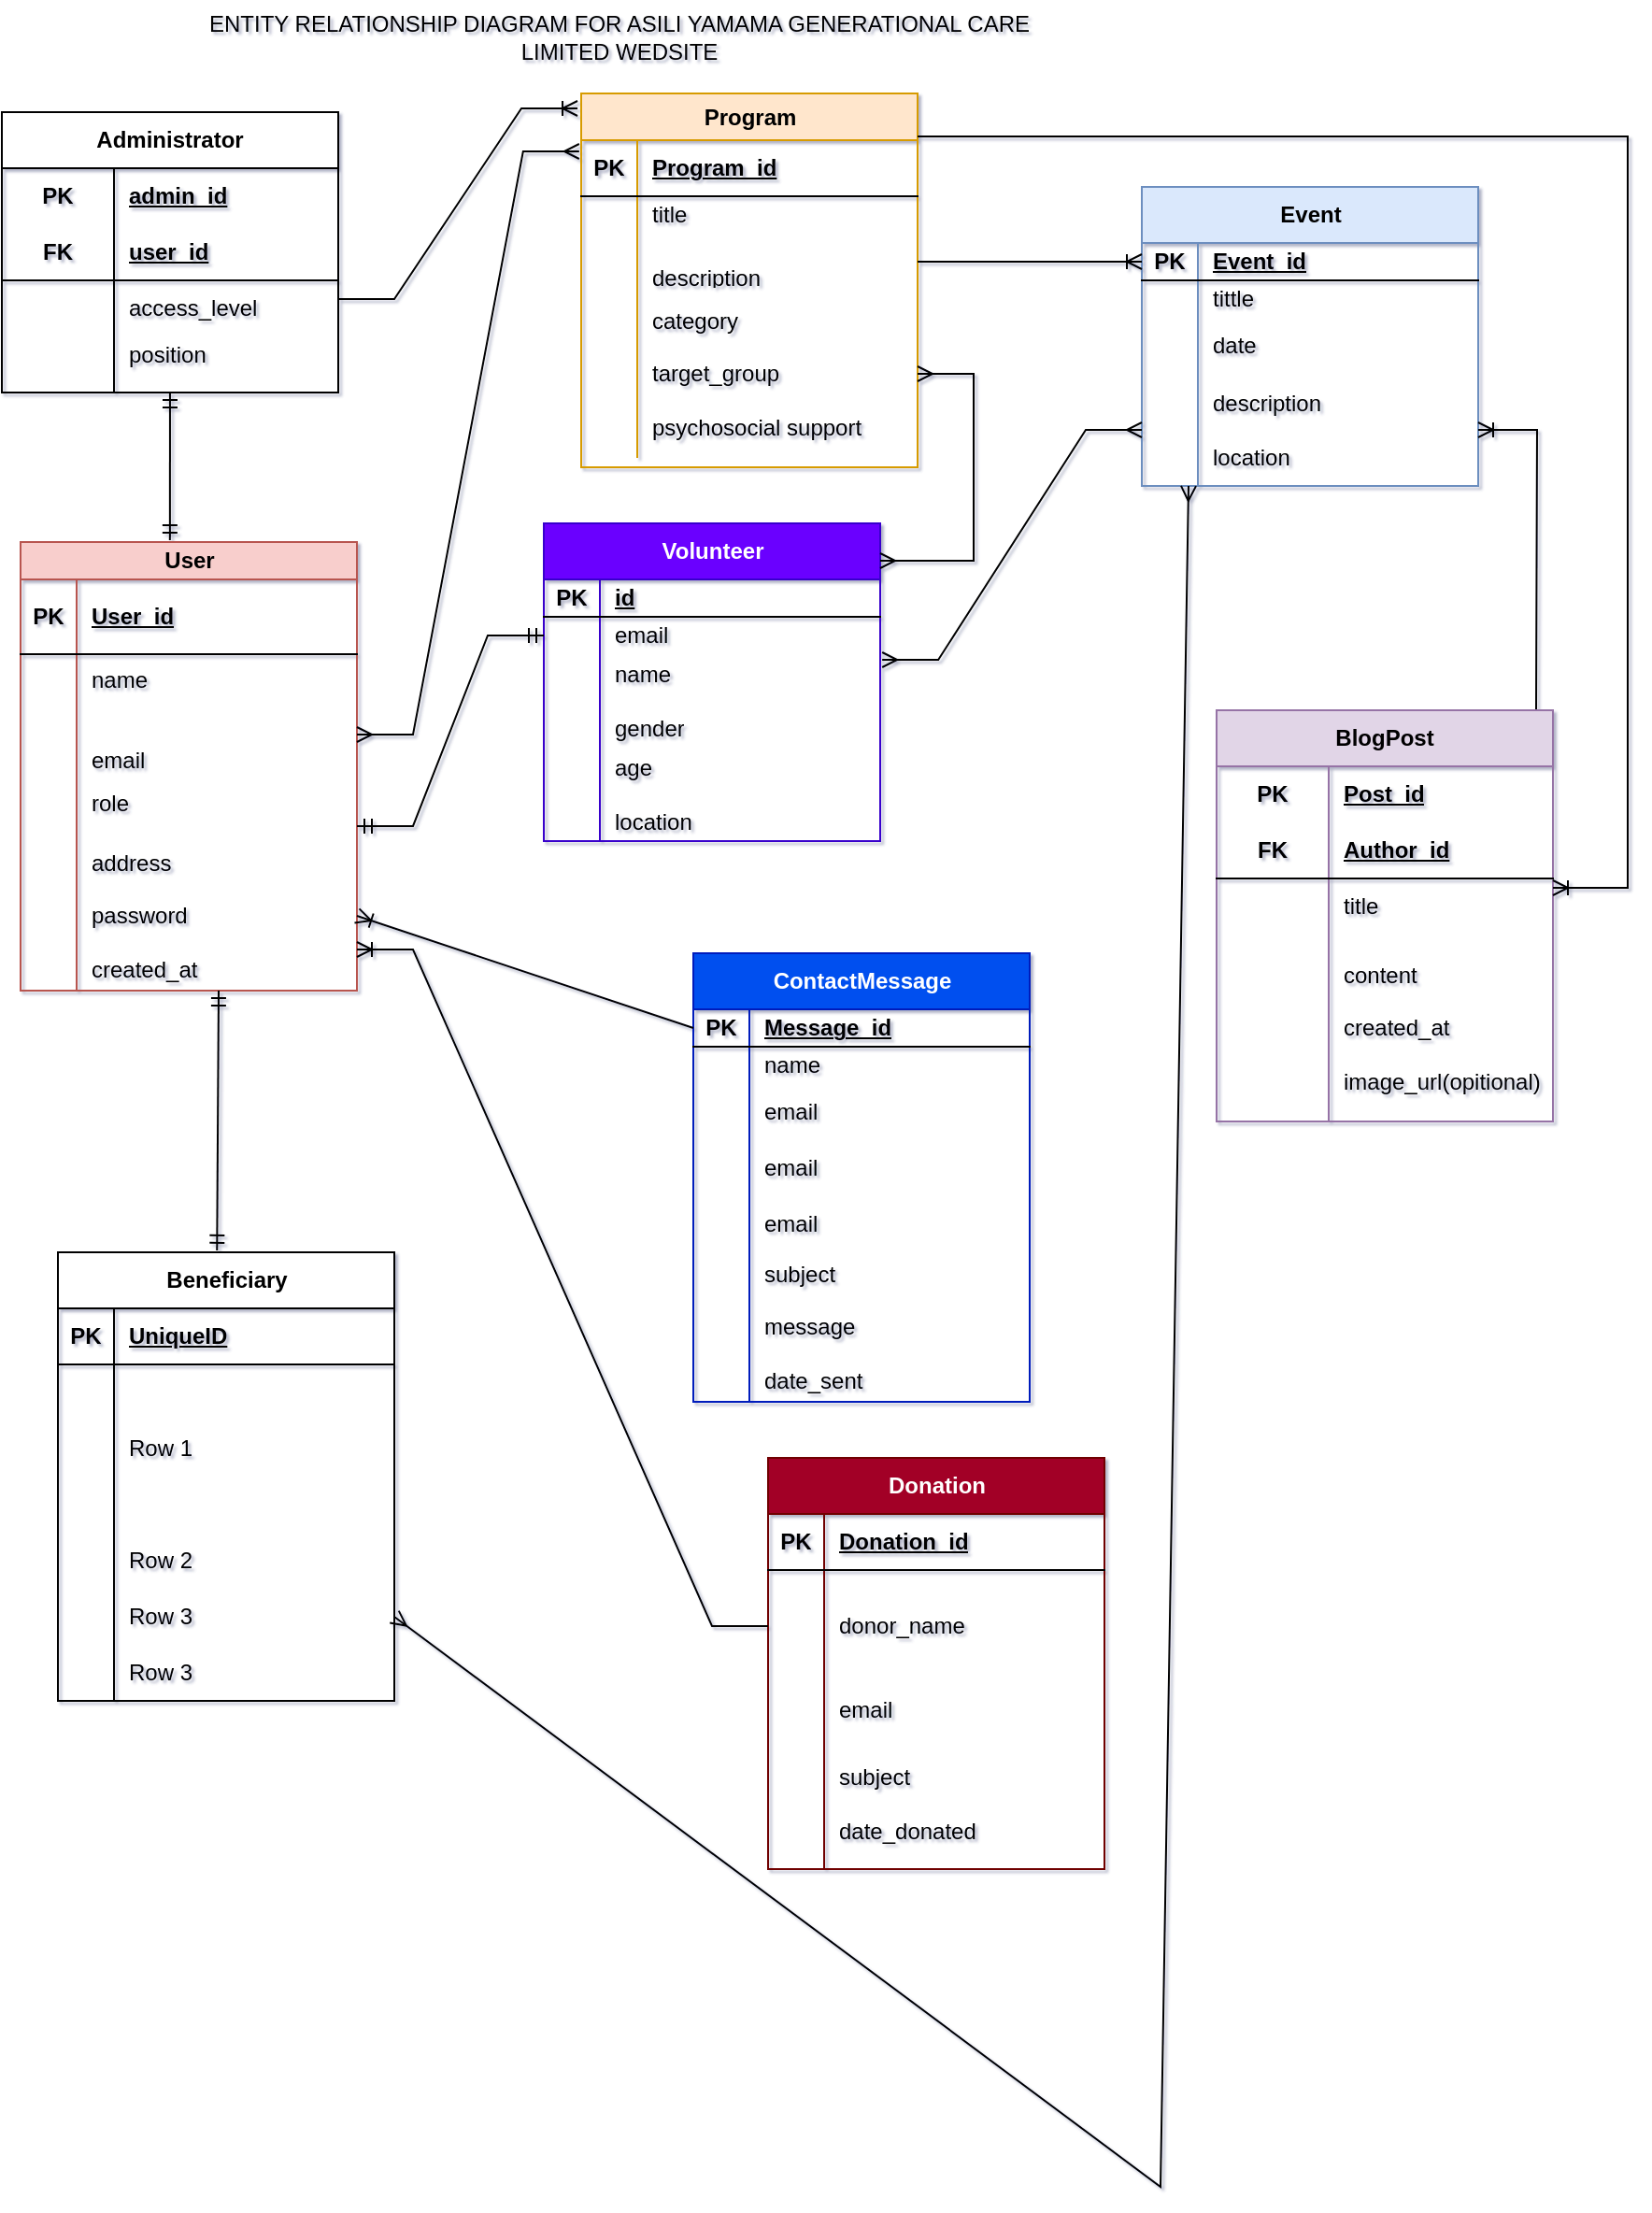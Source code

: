 <mxfile version="27.0.9">
  <diagram name="Page-1" id="tz2OJWSQnVg-hHMeX-ce">
    <mxGraphModel dx="866" dy="537" grid="1" gridSize="10" guides="1" tooltips="1" connect="1" arrows="1" fold="1" page="1" pageScale="1" pageWidth="850" pageHeight="1100" background="#ffffff" math="0" shadow="1">
      <root>
        <mxCell id="0" />
        <mxCell id="1" parent="0" />
        <mxCell id="T3VrgZJ1fD8GQyR-WF48-41" value="BlogPost" style="shape=table;startSize=30;container=1;collapsible=1;childLayout=tableLayout;fixedRows=1;rowLines=0;fontStyle=1;align=center;resizeLast=1;html=1;whiteSpace=wrap;fillColor=#e1d5e7;strokeColor=#9673a6;" parent="1" vertex="1">
          <mxGeometry x="660" y="390" width="180" height="220" as="geometry" />
        </mxCell>
        <mxCell id="T3VrgZJ1fD8GQyR-WF48-42" value="" style="shape=tableRow;horizontal=0;startSize=0;swimlaneHead=0;swimlaneBody=0;fillColor=none;collapsible=0;dropTarget=0;points=[[0,0.5],[1,0.5]];portConstraint=eastwest;top=0;left=0;right=0;bottom=0;html=1;" parent="T3VrgZJ1fD8GQyR-WF48-41" vertex="1">
          <mxGeometry y="30" width="180" height="30" as="geometry" />
        </mxCell>
        <mxCell id="T3VrgZJ1fD8GQyR-WF48-43" value="PK" style="shape=partialRectangle;connectable=0;fillColor=none;top=0;left=0;bottom=0;right=0;fontStyle=1;overflow=hidden;html=1;whiteSpace=wrap;" parent="T3VrgZJ1fD8GQyR-WF48-42" vertex="1">
          <mxGeometry width="60" height="30" as="geometry">
            <mxRectangle width="60" height="30" as="alternateBounds" />
          </mxGeometry>
        </mxCell>
        <mxCell id="T3VrgZJ1fD8GQyR-WF48-44" value="Post_id" style="shape=partialRectangle;connectable=0;fillColor=none;top=0;left=0;bottom=0;right=0;align=left;spacingLeft=6;fontStyle=5;overflow=hidden;html=1;whiteSpace=wrap;" parent="T3VrgZJ1fD8GQyR-WF48-42" vertex="1">
          <mxGeometry x="60" width="120" height="30" as="geometry">
            <mxRectangle width="120" height="30" as="alternateBounds" />
          </mxGeometry>
        </mxCell>
        <mxCell id="T3VrgZJ1fD8GQyR-WF48-45" value="" style="shape=tableRow;horizontal=0;startSize=0;swimlaneHead=0;swimlaneBody=0;fillColor=none;collapsible=0;dropTarget=0;points=[[0,0.5],[1,0.5]];portConstraint=eastwest;top=0;left=0;right=0;bottom=1;html=1;" parent="T3VrgZJ1fD8GQyR-WF48-41" vertex="1">
          <mxGeometry y="60" width="180" height="30" as="geometry" />
        </mxCell>
        <mxCell id="T3VrgZJ1fD8GQyR-WF48-46" value="FK" style="shape=partialRectangle;connectable=0;fillColor=none;top=0;left=0;bottom=0;right=0;fontStyle=1;overflow=hidden;html=1;whiteSpace=wrap;" parent="T3VrgZJ1fD8GQyR-WF48-45" vertex="1">
          <mxGeometry width="60" height="30" as="geometry">
            <mxRectangle width="60" height="30" as="alternateBounds" />
          </mxGeometry>
        </mxCell>
        <mxCell id="T3VrgZJ1fD8GQyR-WF48-47" value="Author_id" style="shape=partialRectangle;connectable=0;fillColor=none;top=0;left=0;bottom=0;right=0;align=left;spacingLeft=6;fontStyle=5;overflow=hidden;html=1;whiteSpace=wrap;" parent="T3VrgZJ1fD8GQyR-WF48-45" vertex="1">
          <mxGeometry x="60" width="120" height="30" as="geometry">
            <mxRectangle width="120" height="30" as="alternateBounds" />
          </mxGeometry>
        </mxCell>
        <mxCell id="T3VrgZJ1fD8GQyR-WF48-48" value="" style="shape=tableRow;horizontal=0;startSize=0;swimlaneHead=0;swimlaneBody=0;fillColor=none;collapsible=0;dropTarget=0;points=[[0,0.5],[1,0.5]];portConstraint=eastwest;top=0;left=0;right=0;bottom=0;html=1;" parent="T3VrgZJ1fD8GQyR-WF48-41" vertex="1">
          <mxGeometry y="90" width="180" height="30" as="geometry" />
        </mxCell>
        <mxCell id="T3VrgZJ1fD8GQyR-WF48-49" value="" style="shape=partialRectangle;connectable=0;fillColor=none;top=0;left=0;bottom=0;right=0;editable=1;overflow=hidden;html=1;whiteSpace=wrap;" parent="T3VrgZJ1fD8GQyR-WF48-48" vertex="1">
          <mxGeometry width="60" height="30" as="geometry">
            <mxRectangle width="60" height="30" as="alternateBounds" />
          </mxGeometry>
        </mxCell>
        <mxCell id="T3VrgZJ1fD8GQyR-WF48-50" value="title" style="shape=partialRectangle;connectable=0;fillColor=none;top=0;left=0;bottom=0;right=0;align=left;spacingLeft=6;overflow=hidden;html=1;whiteSpace=wrap;" parent="T3VrgZJ1fD8GQyR-WF48-48" vertex="1">
          <mxGeometry x="60" width="120" height="30" as="geometry">
            <mxRectangle width="120" height="30" as="alternateBounds" />
          </mxGeometry>
        </mxCell>
        <mxCell id="T3VrgZJ1fD8GQyR-WF48-51" value="" style="shape=tableRow;horizontal=0;startSize=0;swimlaneHead=0;swimlaneBody=0;fillColor=none;collapsible=0;dropTarget=0;points=[[0,0.5],[1,0.5]];portConstraint=eastwest;top=0;left=0;right=0;bottom=0;html=1;" parent="T3VrgZJ1fD8GQyR-WF48-41" vertex="1">
          <mxGeometry y="120" width="180" height="100" as="geometry" />
        </mxCell>
        <mxCell id="T3VrgZJ1fD8GQyR-WF48-52" value="" style="shape=partialRectangle;connectable=0;fillColor=none;top=0;left=0;bottom=0;right=0;editable=1;overflow=hidden;html=1;whiteSpace=wrap;" parent="T3VrgZJ1fD8GQyR-WF48-51" vertex="1">
          <mxGeometry width="60" height="100" as="geometry">
            <mxRectangle width="60" height="100" as="alternateBounds" />
          </mxGeometry>
        </mxCell>
        <mxCell id="T3VrgZJ1fD8GQyR-WF48-53" value="content&lt;div&gt;&lt;br&gt;&lt;/div&gt;&lt;div&gt;created_at&lt;/div&gt;&lt;div&gt;&lt;br&gt;&lt;/div&gt;&lt;div&gt;image_url(opitional)&lt;/div&gt;" style="shape=partialRectangle;connectable=0;fillColor=none;top=0;left=0;bottom=0;right=0;align=left;spacingLeft=6;overflow=hidden;html=1;whiteSpace=wrap;" parent="T3VrgZJ1fD8GQyR-WF48-51" vertex="1">
          <mxGeometry x="60" width="120" height="100" as="geometry">
            <mxRectangle width="120" height="100" as="alternateBounds" />
          </mxGeometry>
        </mxCell>
        <mxCell id="nvHj04gNQKpJM63hZCqe-8" style="edgeStyle=orthogonalEdgeStyle;rounded=0;orthogonalLoop=1;jettySize=auto;html=1;exitX=1;exitY=0.5;exitDx=0;exitDy=0;" parent="T3VrgZJ1fD8GQyR-WF48-41" source="T3VrgZJ1fD8GQyR-WF48-42" target="T3VrgZJ1fD8GQyR-WF48-42" edge="1">
          <mxGeometry relative="1" as="geometry" />
        </mxCell>
        <mxCell id="T3VrgZJ1fD8GQyR-WF48-80" value="Volunteer" style="shape=table;startSize=30;container=1;collapsible=1;childLayout=tableLayout;fixedRows=1;rowLines=0;fontStyle=1;align=center;resizeLast=1;html=1;fillColor=#6a00ff;fontColor=#ffffff;strokeColor=#3700CC;" parent="1" vertex="1">
          <mxGeometry x="300" y="290" width="180" height="170" as="geometry" />
        </mxCell>
        <mxCell id="T3VrgZJ1fD8GQyR-WF48-81" value="" style="shape=tableRow;horizontal=0;startSize=0;swimlaneHead=0;swimlaneBody=0;fillColor=none;collapsible=0;dropTarget=0;points=[[0,0.5],[1,0.5]];portConstraint=eastwest;top=0;left=0;right=0;bottom=1;" parent="T3VrgZJ1fD8GQyR-WF48-80" vertex="1">
          <mxGeometry y="30" width="180" height="20" as="geometry" />
        </mxCell>
        <mxCell id="T3VrgZJ1fD8GQyR-WF48-82" value="PK" style="shape=partialRectangle;connectable=0;fillColor=none;top=0;left=0;bottom=0;right=0;fontStyle=1;overflow=hidden;whiteSpace=wrap;html=1;" parent="T3VrgZJ1fD8GQyR-WF48-81" vertex="1">
          <mxGeometry width="30" height="20" as="geometry">
            <mxRectangle width="30" height="20" as="alternateBounds" />
          </mxGeometry>
        </mxCell>
        <mxCell id="T3VrgZJ1fD8GQyR-WF48-83" value="id" style="shape=partialRectangle;connectable=0;fillColor=none;top=0;left=0;bottom=0;right=0;align=left;spacingLeft=6;fontStyle=5;overflow=hidden;whiteSpace=wrap;html=1;" parent="T3VrgZJ1fD8GQyR-WF48-81" vertex="1">
          <mxGeometry x="30" width="150" height="20" as="geometry">
            <mxRectangle width="150" height="20" as="alternateBounds" />
          </mxGeometry>
        </mxCell>
        <mxCell id="T3VrgZJ1fD8GQyR-WF48-84" value="" style="shape=tableRow;horizontal=0;startSize=0;swimlaneHead=0;swimlaneBody=0;fillColor=none;collapsible=0;dropTarget=0;points=[[0,0.5],[1,0.5]];portConstraint=eastwest;top=0;left=0;right=0;bottom=0;" parent="T3VrgZJ1fD8GQyR-WF48-80" vertex="1">
          <mxGeometry y="50" width="180" height="20" as="geometry" />
        </mxCell>
        <mxCell id="T3VrgZJ1fD8GQyR-WF48-85" value="" style="shape=partialRectangle;connectable=0;fillColor=none;top=0;left=0;bottom=0;right=0;editable=1;overflow=hidden;whiteSpace=wrap;html=1;" parent="T3VrgZJ1fD8GQyR-WF48-84" vertex="1">
          <mxGeometry width="30" height="20" as="geometry">
            <mxRectangle width="30" height="20" as="alternateBounds" />
          </mxGeometry>
        </mxCell>
        <mxCell id="T3VrgZJ1fD8GQyR-WF48-86" value="email" style="shape=partialRectangle;connectable=0;fillColor=none;top=0;left=0;bottom=0;right=0;align=left;spacingLeft=6;overflow=hidden;whiteSpace=wrap;html=1;" parent="T3VrgZJ1fD8GQyR-WF48-84" vertex="1">
          <mxGeometry x="30" width="150" height="20" as="geometry">
            <mxRectangle width="150" height="20" as="alternateBounds" />
          </mxGeometry>
        </mxCell>
        <mxCell id="T3VrgZJ1fD8GQyR-WF48-87" value="" style="shape=tableRow;horizontal=0;startSize=0;swimlaneHead=0;swimlaneBody=0;fillColor=none;collapsible=0;dropTarget=0;points=[[0,0.5],[1,0.5]];portConstraint=eastwest;top=0;left=0;right=0;bottom=0;" parent="T3VrgZJ1fD8GQyR-WF48-80" vertex="1">
          <mxGeometry y="70" width="180" height="50" as="geometry" />
        </mxCell>
        <mxCell id="T3VrgZJ1fD8GQyR-WF48-88" value="" style="shape=partialRectangle;connectable=0;fillColor=none;top=0;left=0;bottom=0;right=0;editable=1;overflow=hidden;whiteSpace=wrap;html=1;" parent="T3VrgZJ1fD8GQyR-WF48-87" vertex="1">
          <mxGeometry width="30" height="50" as="geometry">
            <mxRectangle width="30" height="50" as="alternateBounds" />
          </mxGeometry>
        </mxCell>
        <mxCell id="T3VrgZJ1fD8GQyR-WF48-89" value="name&lt;div&gt;&lt;br&gt;&lt;/div&gt;&lt;div&gt;gender&lt;/div&gt;" style="shape=partialRectangle;connectable=0;fillColor=none;top=0;left=0;bottom=0;right=0;align=left;spacingLeft=6;overflow=hidden;whiteSpace=wrap;html=1;" parent="T3VrgZJ1fD8GQyR-WF48-87" vertex="1">
          <mxGeometry x="30" width="150" height="50" as="geometry">
            <mxRectangle width="150" height="50" as="alternateBounds" />
          </mxGeometry>
        </mxCell>
        <mxCell id="T3VrgZJ1fD8GQyR-WF48-90" value="" style="shape=tableRow;horizontal=0;startSize=0;swimlaneHead=0;swimlaneBody=0;fillColor=none;collapsible=0;dropTarget=0;points=[[0,0.5],[1,0.5]];portConstraint=eastwest;top=0;left=0;right=0;bottom=0;" parent="T3VrgZJ1fD8GQyR-WF48-80" vertex="1">
          <mxGeometry y="120" width="180" height="50" as="geometry" />
        </mxCell>
        <mxCell id="T3VrgZJ1fD8GQyR-WF48-91" value="" style="shape=partialRectangle;connectable=0;fillColor=none;top=0;left=0;bottom=0;right=0;editable=1;overflow=hidden;whiteSpace=wrap;html=1;" parent="T3VrgZJ1fD8GQyR-WF48-90" vertex="1">
          <mxGeometry width="30" height="50" as="geometry">
            <mxRectangle width="30" height="50" as="alternateBounds" />
          </mxGeometry>
        </mxCell>
        <mxCell id="T3VrgZJ1fD8GQyR-WF48-92" value="age&lt;div&gt;&lt;br&gt;&lt;/div&gt;&lt;div&gt;location&lt;/div&gt;" style="shape=partialRectangle;connectable=0;fillColor=none;top=0;left=0;bottom=0;right=0;align=left;spacingLeft=6;overflow=hidden;whiteSpace=wrap;html=1;" parent="T3VrgZJ1fD8GQyR-WF48-90" vertex="1">
          <mxGeometry x="30" width="150" height="50" as="geometry">
            <mxRectangle width="150" height="50" as="alternateBounds" />
          </mxGeometry>
        </mxCell>
        <mxCell id="T3VrgZJ1fD8GQyR-WF48-93" value="Event" style="shape=table;startSize=30;container=1;collapsible=1;childLayout=tableLayout;fixedRows=1;rowLines=0;fontStyle=1;align=center;resizeLast=1;html=1;fillColor=#dae8fc;strokeColor=#6c8ebf;" parent="1" vertex="1">
          <mxGeometry x="620" y="110" width="180" height="160" as="geometry" />
        </mxCell>
        <mxCell id="T3VrgZJ1fD8GQyR-WF48-94" value="" style="shape=tableRow;horizontal=0;startSize=0;swimlaneHead=0;swimlaneBody=0;fillColor=none;collapsible=0;dropTarget=0;points=[[0,0.5],[1,0.5]];portConstraint=eastwest;top=0;left=0;right=0;bottom=1;" parent="T3VrgZJ1fD8GQyR-WF48-93" vertex="1">
          <mxGeometry y="30" width="180" height="20" as="geometry" />
        </mxCell>
        <mxCell id="T3VrgZJ1fD8GQyR-WF48-95" value="PK" style="shape=partialRectangle;connectable=0;fillColor=none;top=0;left=0;bottom=0;right=0;fontStyle=1;overflow=hidden;whiteSpace=wrap;html=1;" parent="T3VrgZJ1fD8GQyR-WF48-94" vertex="1">
          <mxGeometry width="30" height="20" as="geometry">
            <mxRectangle width="30" height="20" as="alternateBounds" />
          </mxGeometry>
        </mxCell>
        <mxCell id="T3VrgZJ1fD8GQyR-WF48-96" value="Event_id" style="shape=partialRectangle;connectable=0;fillColor=none;top=0;left=0;bottom=0;right=0;align=left;spacingLeft=6;fontStyle=5;overflow=hidden;whiteSpace=wrap;html=1;" parent="T3VrgZJ1fD8GQyR-WF48-94" vertex="1">
          <mxGeometry x="30" width="150" height="20" as="geometry">
            <mxRectangle width="150" height="20" as="alternateBounds" />
          </mxGeometry>
        </mxCell>
        <mxCell id="T3VrgZJ1fD8GQyR-WF48-97" value="" style="shape=tableRow;horizontal=0;startSize=0;swimlaneHead=0;swimlaneBody=0;fillColor=none;collapsible=0;dropTarget=0;points=[[0,0.5],[1,0.5]];portConstraint=eastwest;top=0;left=0;right=0;bottom=0;" parent="T3VrgZJ1fD8GQyR-WF48-93" vertex="1">
          <mxGeometry y="50" width="180" height="20" as="geometry" />
        </mxCell>
        <mxCell id="T3VrgZJ1fD8GQyR-WF48-98" value="" style="shape=partialRectangle;connectable=0;fillColor=none;top=0;left=0;bottom=0;right=0;editable=1;overflow=hidden;whiteSpace=wrap;html=1;" parent="T3VrgZJ1fD8GQyR-WF48-97" vertex="1">
          <mxGeometry width="30" height="20" as="geometry">
            <mxRectangle width="30" height="20" as="alternateBounds" />
          </mxGeometry>
        </mxCell>
        <mxCell id="T3VrgZJ1fD8GQyR-WF48-99" value="tittle" style="shape=partialRectangle;connectable=0;fillColor=none;top=0;left=0;bottom=0;right=0;align=left;spacingLeft=6;overflow=hidden;whiteSpace=wrap;html=1;" parent="T3VrgZJ1fD8GQyR-WF48-97" vertex="1">
          <mxGeometry x="30" width="150" height="20" as="geometry">
            <mxRectangle width="150" height="20" as="alternateBounds" />
          </mxGeometry>
        </mxCell>
        <mxCell id="T3VrgZJ1fD8GQyR-WF48-100" value="" style="shape=tableRow;horizontal=0;startSize=0;swimlaneHead=0;swimlaneBody=0;fillColor=none;collapsible=0;dropTarget=0;points=[[0,0.5],[1,0.5]];portConstraint=eastwest;top=0;left=0;right=0;bottom=0;" parent="T3VrgZJ1fD8GQyR-WF48-93" vertex="1">
          <mxGeometry y="70" width="180" height="30" as="geometry" />
        </mxCell>
        <mxCell id="T3VrgZJ1fD8GQyR-WF48-101" value="" style="shape=partialRectangle;connectable=0;fillColor=none;top=0;left=0;bottom=0;right=0;editable=1;overflow=hidden;whiteSpace=wrap;html=1;" parent="T3VrgZJ1fD8GQyR-WF48-100" vertex="1">
          <mxGeometry width="30" height="30" as="geometry">
            <mxRectangle width="30" height="30" as="alternateBounds" />
          </mxGeometry>
        </mxCell>
        <mxCell id="T3VrgZJ1fD8GQyR-WF48-102" value="date" style="shape=partialRectangle;connectable=0;fillColor=none;top=0;left=0;bottom=0;right=0;align=left;spacingLeft=6;overflow=hidden;whiteSpace=wrap;html=1;" parent="T3VrgZJ1fD8GQyR-WF48-100" vertex="1">
          <mxGeometry x="30" width="150" height="30" as="geometry">
            <mxRectangle width="150" height="30" as="alternateBounds" />
          </mxGeometry>
        </mxCell>
        <mxCell id="T3VrgZJ1fD8GQyR-WF48-103" value="" style="shape=tableRow;horizontal=0;startSize=0;swimlaneHead=0;swimlaneBody=0;fillColor=none;collapsible=0;dropTarget=0;points=[[0,0.5],[1,0.5]];portConstraint=eastwest;top=0;left=0;right=0;bottom=0;" parent="T3VrgZJ1fD8GQyR-WF48-93" vertex="1">
          <mxGeometry y="100" width="180" height="60" as="geometry" />
        </mxCell>
        <mxCell id="T3VrgZJ1fD8GQyR-WF48-104" value="" style="shape=partialRectangle;connectable=0;fillColor=none;top=0;left=0;bottom=0;right=0;editable=1;overflow=hidden;whiteSpace=wrap;html=1;" parent="T3VrgZJ1fD8GQyR-WF48-103" vertex="1">
          <mxGeometry width="30" height="60" as="geometry">
            <mxRectangle width="30" height="60" as="alternateBounds" />
          </mxGeometry>
        </mxCell>
        <mxCell id="T3VrgZJ1fD8GQyR-WF48-105" value="description&lt;div&gt;&lt;br&gt;&lt;/div&gt;&lt;div&gt;location&lt;/div&gt;" style="shape=partialRectangle;connectable=0;fillColor=none;top=0;left=0;bottom=0;right=0;align=left;spacingLeft=6;overflow=hidden;whiteSpace=wrap;html=1;" parent="T3VrgZJ1fD8GQyR-WF48-103" vertex="1">
          <mxGeometry x="30" width="150" height="60" as="geometry">
            <mxRectangle width="150" height="60" as="alternateBounds" />
          </mxGeometry>
        </mxCell>
        <mxCell id="T3VrgZJ1fD8GQyR-WF48-106" value="ContactMessage" style="shape=table;startSize=30;container=1;collapsible=1;childLayout=tableLayout;fixedRows=1;rowLines=0;fontStyle=1;align=center;resizeLast=1;html=1;fillColor=#0050ef;fontColor=#ffffff;strokeColor=#001DBC;" parent="1" vertex="1">
          <mxGeometry x="380" y="520" width="180" height="240" as="geometry" />
        </mxCell>
        <mxCell id="T3VrgZJ1fD8GQyR-WF48-107" value="" style="shape=tableRow;horizontal=0;startSize=0;swimlaneHead=0;swimlaneBody=0;fillColor=none;collapsible=0;dropTarget=0;points=[[0,0.5],[1,0.5]];portConstraint=eastwest;top=0;left=0;right=0;bottom=1;" parent="T3VrgZJ1fD8GQyR-WF48-106" vertex="1">
          <mxGeometry y="30" width="180" height="20" as="geometry" />
        </mxCell>
        <mxCell id="T3VrgZJ1fD8GQyR-WF48-108" value="PK" style="shape=partialRectangle;connectable=0;fillColor=none;top=0;left=0;bottom=0;right=0;fontStyle=1;overflow=hidden;whiteSpace=wrap;html=1;" parent="T3VrgZJ1fD8GQyR-WF48-107" vertex="1">
          <mxGeometry width="30" height="20" as="geometry">
            <mxRectangle width="30" height="20" as="alternateBounds" />
          </mxGeometry>
        </mxCell>
        <mxCell id="T3VrgZJ1fD8GQyR-WF48-109" value="Message_id" style="shape=partialRectangle;connectable=0;fillColor=none;top=0;left=0;bottom=0;right=0;align=left;spacingLeft=6;fontStyle=5;overflow=hidden;whiteSpace=wrap;html=1;" parent="T3VrgZJ1fD8GQyR-WF48-107" vertex="1">
          <mxGeometry x="30" width="150" height="20" as="geometry">
            <mxRectangle width="150" height="20" as="alternateBounds" />
          </mxGeometry>
        </mxCell>
        <mxCell id="T3VrgZJ1fD8GQyR-WF48-110" value="" style="shape=tableRow;horizontal=0;startSize=0;swimlaneHead=0;swimlaneBody=0;fillColor=none;collapsible=0;dropTarget=0;points=[[0,0.5],[1,0.5]];portConstraint=eastwest;top=0;left=0;right=0;bottom=0;" parent="T3VrgZJ1fD8GQyR-WF48-106" vertex="1">
          <mxGeometry y="50" width="180" height="20" as="geometry" />
        </mxCell>
        <mxCell id="T3VrgZJ1fD8GQyR-WF48-111" value="" style="shape=partialRectangle;connectable=0;fillColor=none;top=0;left=0;bottom=0;right=0;editable=1;overflow=hidden;whiteSpace=wrap;html=1;" parent="T3VrgZJ1fD8GQyR-WF48-110" vertex="1">
          <mxGeometry width="30" height="20" as="geometry">
            <mxRectangle width="30" height="20" as="alternateBounds" />
          </mxGeometry>
        </mxCell>
        <mxCell id="T3VrgZJ1fD8GQyR-WF48-112" value="name" style="shape=partialRectangle;connectable=0;fillColor=none;top=0;left=0;bottom=0;right=0;align=left;spacingLeft=6;overflow=hidden;whiteSpace=wrap;html=1;" parent="T3VrgZJ1fD8GQyR-WF48-110" vertex="1">
          <mxGeometry x="30" width="150" height="20" as="geometry">
            <mxRectangle width="150" height="20" as="alternateBounds" />
          </mxGeometry>
        </mxCell>
        <mxCell id="cR_ygQa_doz5Fo4pVPa1-16" value="" style="shape=tableRow;horizontal=0;startSize=0;swimlaneHead=0;swimlaneBody=0;fillColor=none;collapsible=0;dropTarget=0;points=[[0,0.5],[1,0.5]];portConstraint=eastwest;top=0;left=0;right=0;bottom=0;" vertex="1" parent="T3VrgZJ1fD8GQyR-WF48-106">
          <mxGeometry y="70" width="180" height="30" as="geometry" />
        </mxCell>
        <mxCell id="cR_ygQa_doz5Fo4pVPa1-17" value="" style="shape=partialRectangle;connectable=0;fillColor=none;top=0;left=0;bottom=0;right=0;editable=1;overflow=hidden;whiteSpace=wrap;html=1;" vertex="1" parent="cR_ygQa_doz5Fo4pVPa1-16">
          <mxGeometry width="30" height="30" as="geometry">
            <mxRectangle width="30" height="30" as="alternateBounds" />
          </mxGeometry>
        </mxCell>
        <mxCell id="cR_ygQa_doz5Fo4pVPa1-18" value="email" style="shape=partialRectangle;connectable=0;fillColor=none;top=0;left=0;bottom=0;right=0;align=left;spacingLeft=6;overflow=hidden;whiteSpace=wrap;html=1;" vertex="1" parent="cR_ygQa_doz5Fo4pVPa1-16">
          <mxGeometry x="30" width="150" height="30" as="geometry">
            <mxRectangle width="150" height="30" as="alternateBounds" />
          </mxGeometry>
        </mxCell>
        <mxCell id="cR_ygQa_doz5Fo4pVPa1-2" value="" style="shape=tableRow;horizontal=0;startSize=0;swimlaneHead=0;swimlaneBody=0;fillColor=none;collapsible=0;dropTarget=0;points=[[0,0.5],[1,0.5]];portConstraint=eastwest;top=0;left=0;right=0;bottom=0;" vertex="1" parent="T3VrgZJ1fD8GQyR-WF48-106">
          <mxGeometry y="100" width="180" height="30" as="geometry" />
        </mxCell>
        <mxCell id="cR_ygQa_doz5Fo4pVPa1-3" value="" style="shape=partialRectangle;connectable=0;fillColor=none;top=0;left=0;bottom=0;right=0;editable=1;overflow=hidden;whiteSpace=wrap;html=1;" vertex="1" parent="cR_ygQa_doz5Fo4pVPa1-2">
          <mxGeometry width="30" height="30" as="geometry">
            <mxRectangle width="30" height="30" as="alternateBounds" />
          </mxGeometry>
        </mxCell>
        <mxCell id="cR_ygQa_doz5Fo4pVPa1-4" value="email" style="shape=partialRectangle;connectable=0;fillColor=none;top=0;left=0;bottom=0;right=0;align=left;spacingLeft=6;overflow=hidden;whiteSpace=wrap;html=1;" vertex="1" parent="cR_ygQa_doz5Fo4pVPa1-2">
          <mxGeometry x="30" width="150" height="30" as="geometry">
            <mxRectangle width="150" height="30" as="alternateBounds" />
          </mxGeometry>
        </mxCell>
        <mxCell id="T3VrgZJ1fD8GQyR-WF48-113" value="" style="shape=tableRow;horizontal=0;startSize=0;swimlaneHead=0;swimlaneBody=0;fillColor=none;collapsible=0;dropTarget=0;points=[[0,0.5],[1,0.5]];portConstraint=eastwest;top=0;left=0;right=0;bottom=0;" parent="T3VrgZJ1fD8GQyR-WF48-106" vertex="1">
          <mxGeometry y="130" width="180" height="30" as="geometry" />
        </mxCell>
        <mxCell id="T3VrgZJ1fD8GQyR-WF48-114" value="" style="shape=partialRectangle;connectable=0;fillColor=none;top=0;left=0;bottom=0;right=0;editable=1;overflow=hidden;whiteSpace=wrap;html=1;" parent="T3VrgZJ1fD8GQyR-WF48-113" vertex="1">
          <mxGeometry width="30" height="30" as="geometry">
            <mxRectangle width="30" height="30" as="alternateBounds" />
          </mxGeometry>
        </mxCell>
        <mxCell id="T3VrgZJ1fD8GQyR-WF48-115" value="email" style="shape=partialRectangle;connectable=0;fillColor=none;top=0;left=0;bottom=0;right=0;align=left;spacingLeft=6;overflow=hidden;whiteSpace=wrap;html=1;" parent="T3VrgZJ1fD8GQyR-WF48-113" vertex="1">
          <mxGeometry x="30" width="150" height="30" as="geometry">
            <mxRectangle width="150" height="30" as="alternateBounds" />
          </mxGeometry>
        </mxCell>
        <mxCell id="T3VrgZJ1fD8GQyR-WF48-116" value="" style="shape=tableRow;horizontal=0;startSize=0;swimlaneHead=0;swimlaneBody=0;fillColor=none;collapsible=0;dropTarget=0;points=[[0,0.5],[1,0.5]];portConstraint=eastwest;top=0;left=0;right=0;bottom=0;" parent="T3VrgZJ1fD8GQyR-WF48-106" vertex="1">
          <mxGeometry y="160" width="180" height="80" as="geometry" />
        </mxCell>
        <mxCell id="T3VrgZJ1fD8GQyR-WF48-117" value="" style="shape=partialRectangle;connectable=0;fillColor=none;top=0;left=0;bottom=0;right=0;editable=1;overflow=hidden;whiteSpace=wrap;html=1;" parent="T3VrgZJ1fD8GQyR-WF48-116" vertex="1">
          <mxGeometry width="30" height="80" as="geometry">
            <mxRectangle width="30" height="80" as="alternateBounds" />
          </mxGeometry>
        </mxCell>
        <mxCell id="T3VrgZJ1fD8GQyR-WF48-118" value="&lt;div&gt;subject&lt;/div&gt;&lt;div&gt;&lt;br&gt;&lt;/div&gt;&lt;div&gt;message&lt;/div&gt;&lt;div&gt;&lt;br&gt;&lt;/div&gt;&lt;div&gt;date_sent&lt;/div&gt;" style="shape=partialRectangle;connectable=0;fillColor=none;top=0;left=0;bottom=0;right=0;align=left;spacingLeft=6;overflow=hidden;whiteSpace=wrap;html=1;" parent="T3VrgZJ1fD8GQyR-WF48-116" vertex="1">
          <mxGeometry x="30" width="150" height="80" as="geometry">
            <mxRectangle width="150" height="80" as="alternateBounds" />
          </mxGeometry>
        </mxCell>
        <mxCell id="T3VrgZJ1fD8GQyR-WF48-54" value="Donation" style="shape=table;startSize=30;container=1;collapsible=1;childLayout=tableLayout;fixedRows=1;rowLines=0;fontStyle=1;align=center;resizeLast=1;html=1;fillColor=#a20025;fontColor=#ffffff;strokeColor=#6F0000;" parent="1" vertex="1">
          <mxGeometry x="420" y="790" width="180" height="220" as="geometry" />
        </mxCell>
        <mxCell id="T3VrgZJ1fD8GQyR-WF48-55" value="" style="shape=tableRow;horizontal=0;startSize=0;swimlaneHead=0;swimlaneBody=0;fillColor=none;collapsible=0;dropTarget=0;points=[[0,0.5],[1,0.5]];portConstraint=eastwest;top=0;left=0;right=0;bottom=1;" parent="T3VrgZJ1fD8GQyR-WF48-54" vertex="1">
          <mxGeometry y="30" width="180" height="30" as="geometry" />
        </mxCell>
        <mxCell id="T3VrgZJ1fD8GQyR-WF48-56" value="PK" style="shape=partialRectangle;connectable=0;fillColor=none;top=0;left=0;bottom=0;right=0;fontStyle=1;overflow=hidden;whiteSpace=wrap;html=1;" parent="T3VrgZJ1fD8GQyR-WF48-55" vertex="1">
          <mxGeometry width="30" height="30" as="geometry">
            <mxRectangle width="30" height="30" as="alternateBounds" />
          </mxGeometry>
        </mxCell>
        <mxCell id="T3VrgZJ1fD8GQyR-WF48-57" value="Donation_id" style="shape=partialRectangle;connectable=0;fillColor=none;top=0;left=0;bottom=0;right=0;align=left;spacingLeft=6;fontStyle=5;overflow=hidden;whiteSpace=wrap;html=1;" parent="T3VrgZJ1fD8GQyR-WF48-55" vertex="1">
          <mxGeometry x="30" width="150" height="30" as="geometry">
            <mxRectangle width="150" height="30" as="alternateBounds" />
          </mxGeometry>
        </mxCell>
        <mxCell id="T3VrgZJ1fD8GQyR-WF48-58" value="" style="shape=tableRow;horizontal=0;startSize=0;swimlaneHead=0;swimlaneBody=0;fillColor=none;collapsible=0;dropTarget=0;points=[[0,0.5],[1,0.5]];portConstraint=eastwest;top=0;left=0;right=0;bottom=0;" parent="T3VrgZJ1fD8GQyR-WF48-54" vertex="1">
          <mxGeometry y="60" width="180" height="60" as="geometry" />
        </mxCell>
        <mxCell id="T3VrgZJ1fD8GQyR-WF48-59" value="" style="shape=partialRectangle;connectable=0;fillColor=none;top=0;left=0;bottom=0;right=0;editable=1;overflow=hidden;whiteSpace=wrap;html=1;" parent="T3VrgZJ1fD8GQyR-WF48-58" vertex="1">
          <mxGeometry width="30" height="60" as="geometry">
            <mxRectangle width="30" height="60" as="alternateBounds" />
          </mxGeometry>
        </mxCell>
        <mxCell id="T3VrgZJ1fD8GQyR-WF48-60" value="donor_name" style="shape=partialRectangle;connectable=0;fillColor=none;top=0;left=0;bottom=0;right=0;align=left;spacingLeft=6;overflow=hidden;whiteSpace=wrap;html=1;" parent="T3VrgZJ1fD8GQyR-WF48-58" vertex="1">
          <mxGeometry x="30" width="150" height="60" as="geometry">
            <mxRectangle width="150" height="60" as="alternateBounds" />
          </mxGeometry>
        </mxCell>
        <mxCell id="T3VrgZJ1fD8GQyR-WF48-61" value="" style="shape=tableRow;horizontal=0;startSize=0;swimlaneHead=0;swimlaneBody=0;fillColor=none;collapsible=0;dropTarget=0;points=[[0,0.5],[1,0.5]];portConstraint=eastwest;top=0;left=0;right=0;bottom=0;" parent="T3VrgZJ1fD8GQyR-WF48-54" vertex="1">
          <mxGeometry y="120" width="180" height="30" as="geometry" />
        </mxCell>
        <mxCell id="T3VrgZJ1fD8GQyR-WF48-62" value="" style="shape=partialRectangle;connectable=0;fillColor=none;top=0;left=0;bottom=0;right=0;editable=1;overflow=hidden;whiteSpace=wrap;html=1;" parent="T3VrgZJ1fD8GQyR-WF48-61" vertex="1">
          <mxGeometry width="30" height="30" as="geometry">
            <mxRectangle width="30" height="30" as="alternateBounds" />
          </mxGeometry>
        </mxCell>
        <mxCell id="T3VrgZJ1fD8GQyR-WF48-63" value="email" style="shape=partialRectangle;connectable=0;fillColor=none;top=0;left=0;bottom=0;right=0;align=left;spacingLeft=6;overflow=hidden;whiteSpace=wrap;html=1;" parent="T3VrgZJ1fD8GQyR-WF48-61" vertex="1">
          <mxGeometry x="30" width="150" height="30" as="geometry">
            <mxRectangle width="150" height="30" as="alternateBounds" />
          </mxGeometry>
        </mxCell>
        <mxCell id="T3VrgZJ1fD8GQyR-WF48-64" value="" style="shape=tableRow;horizontal=0;startSize=0;swimlaneHead=0;swimlaneBody=0;fillColor=none;collapsible=0;dropTarget=0;points=[[0,0.5],[1,0.5]];portConstraint=eastwest;top=0;left=0;right=0;bottom=0;" parent="T3VrgZJ1fD8GQyR-WF48-54" vertex="1">
          <mxGeometry y="150" width="180" height="70" as="geometry" />
        </mxCell>
        <mxCell id="T3VrgZJ1fD8GQyR-WF48-65" value="" style="shape=partialRectangle;connectable=0;fillColor=none;top=0;left=0;bottom=0;right=0;editable=1;overflow=hidden;whiteSpace=wrap;html=1;" parent="T3VrgZJ1fD8GQyR-WF48-64" vertex="1">
          <mxGeometry width="30" height="70" as="geometry">
            <mxRectangle width="30" height="70" as="alternateBounds" />
          </mxGeometry>
        </mxCell>
        <mxCell id="T3VrgZJ1fD8GQyR-WF48-66" value="subject&lt;div&gt;&lt;br&gt;&lt;/div&gt;&lt;div&gt;date_donated&lt;/div&gt;" style="shape=partialRectangle;connectable=0;fillColor=none;top=0;left=0;bottom=0;right=0;align=left;spacingLeft=6;overflow=hidden;whiteSpace=wrap;html=1;" parent="T3VrgZJ1fD8GQyR-WF48-64" vertex="1">
          <mxGeometry x="30" width="150" height="70" as="geometry">
            <mxRectangle width="150" height="70" as="alternateBounds" />
          </mxGeometry>
        </mxCell>
        <mxCell id="T3VrgZJ1fD8GQyR-WF48-1" value="User" style="shape=table;startSize=20;container=1;collapsible=1;childLayout=tableLayout;fixedRows=1;rowLines=0;fontStyle=1;align=center;resizeLast=1;html=1;fillColor=#f8cecc;strokeColor=#b85450;" parent="1" vertex="1">
          <mxGeometry x="20" y="300" width="180" height="240" as="geometry" />
        </mxCell>
        <mxCell id="T3VrgZJ1fD8GQyR-WF48-2" value="" style="shape=tableRow;horizontal=0;startSize=0;swimlaneHead=0;swimlaneBody=0;fillColor=none;collapsible=0;dropTarget=0;points=[[0,0.5],[1,0.5]];portConstraint=eastwest;top=0;left=0;right=0;bottom=1;" parent="T3VrgZJ1fD8GQyR-WF48-1" vertex="1">
          <mxGeometry y="20" width="180" height="40" as="geometry" />
        </mxCell>
        <mxCell id="T3VrgZJ1fD8GQyR-WF48-3" value="PK" style="shape=partialRectangle;connectable=0;fillColor=none;top=0;left=0;bottom=0;right=0;fontStyle=1;overflow=hidden;whiteSpace=wrap;html=1;" parent="T3VrgZJ1fD8GQyR-WF48-2" vertex="1">
          <mxGeometry width="30" height="40" as="geometry">
            <mxRectangle width="30" height="40" as="alternateBounds" />
          </mxGeometry>
        </mxCell>
        <mxCell id="T3VrgZJ1fD8GQyR-WF48-4" value="User_id" style="shape=partialRectangle;connectable=0;fillColor=none;top=0;left=0;bottom=0;right=0;align=left;spacingLeft=6;fontStyle=5;overflow=hidden;whiteSpace=wrap;html=1;" parent="T3VrgZJ1fD8GQyR-WF48-2" vertex="1">
          <mxGeometry x="30" width="150" height="40" as="geometry">
            <mxRectangle width="150" height="40" as="alternateBounds" />
          </mxGeometry>
        </mxCell>
        <mxCell id="T3VrgZJ1fD8GQyR-WF48-5" value="" style="shape=tableRow;horizontal=0;startSize=0;swimlaneHead=0;swimlaneBody=0;fillColor=none;collapsible=0;dropTarget=0;points=[[0,0.5],[1,0.5]];portConstraint=eastwest;top=0;left=0;right=0;bottom=0;" parent="T3VrgZJ1fD8GQyR-WF48-1" vertex="1">
          <mxGeometry y="60" width="180" height="70" as="geometry" />
        </mxCell>
        <mxCell id="T3VrgZJ1fD8GQyR-WF48-6" value="" style="shape=partialRectangle;connectable=0;fillColor=none;top=0;left=0;bottom=0;right=0;editable=1;overflow=hidden;whiteSpace=wrap;html=1;" parent="T3VrgZJ1fD8GQyR-WF48-5" vertex="1">
          <mxGeometry width="30" height="70" as="geometry">
            <mxRectangle width="30" height="70" as="alternateBounds" />
          </mxGeometry>
        </mxCell>
        <mxCell id="T3VrgZJ1fD8GQyR-WF48-7" value="name&lt;div&gt;&lt;br&gt;&lt;/div&gt;&lt;div&gt;&lt;br&gt;&lt;/div&gt;&lt;div&gt;email&lt;/div&gt;" style="shape=partialRectangle;connectable=0;fillColor=none;top=0;left=0;bottom=0;right=0;align=left;spacingLeft=6;overflow=hidden;whiteSpace=wrap;html=1;" parent="T3VrgZJ1fD8GQyR-WF48-5" vertex="1">
          <mxGeometry x="30" width="150" height="70" as="geometry">
            <mxRectangle width="150" height="70" as="alternateBounds" />
          </mxGeometry>
        </mxCell>
        <mxCell id="T3VrgZJ1fD8GQyR-WF48-8" value="" style="shape=tableRow;horizontal=0;startSize=0;swimlaneHead=0;swimlaneBody=0;fillColor=none;collapsible=0;dropTarget=0;points=[[0,0.5],[1,0.5]];portConstraint=eastwest;top=0;left=0;right=0;bottom=0;" parent="T3VrgZJ1fD8GQyR-WF48-1" vertex="1">
          <mxGeometry y="130" width="180" height="30" as="geometry" />
        </mxCell>
        <mxCell id="T3VrgZJ1fD8GQyR-WF48-9" value="" style="shape=partialRectangle;connectable=0;fillColor=none;top=0;left=0;bottom=0;right=0;editable=1;overflow=hidden;whiteSpace=wrap;html=1;" parent="T3VrgZJ1fD8GQyR-WF48-8" vertex="1">
          <mxGeometry width="30" height="30" as="geometry">
            <mxRectangle width="30" height="30" as="alternateBounds" />
          </mxGeometry>
        </mxCell>
        <mxCell id="T3VrgZJ1fD8GQyR-WF48-10" value="role&lt;div&gt;&lt;br&gt;&lt;/div&gt;" style="shape=partialRectangle;connectable=0;fillColor=none;top=0;left=0;bottom=0;right=0;align=left;spacingLeft=6;overflow=hidden;whiteSpace=wrap;html=1;" parent="T3VrgZJ1fD8GQyR-WF48-8" vertex="1">
          <mxGeometry x="30" width="150" height="30" as="geometry">
            <mxRectangle width="150" height="30" as="alternateBounds" />
          </mxGeometry>
        </mxCell>
        <mxCell id="T3VrgZJ1fD8GQyR-WF48-11" value="" style="shape=tableRow;horizontal=0;startSize=0;swimlaneHead=0;swimlaneBody=0;fillColor=none;collapsible=0;dropTarget=0;points=[[0,0.5],[1,0.5]];portConstraint=eastwest;top=0;left=0;right=0;bottom=0;" parent="T3VrgZJ1fD8GQyR-WF48-1" vertex="1">
          <mxGeometry y="160" width="180" height="80" as="geometry" />
        </mxCell>
        <mxCell id="T3VrgZJ1fD8GQyR-WF48-12" value="" style="shape=partialRectangle;connectable=0;fillColor=none;top=0;left=0;bottom=0;right=0;editable=1;overflow=hidden;whiteSpace=wrap;html=1;" parent="T3VrgZJ1fD8GQyR-WF48-11" vertex="1">
          <mxGeometry width="30" height="80" as="geometry">
            <mxRectangle width="30" height="80" as="alternateBounds" />
          </mxGeometry>
        </mxCell>
        <mxCell id="T3VrgZJ1fD8GQyR-WF48-13" value="address&lt;div&gt;&lt;br&gt;&lt;/div&gt;&lt;div&gt;password&lt;/div&gt;&lt;div&gt;&lt;br&gt;&lt;/div&gt;&lt;div&gt;created_at&lt;/div&gt;" style="shape=partialRectangle;connectable=0;fillColor=none;top=0;left=0;bottom=0;right=0;align=left;spacingLeft=6;overflow=hidden;whiteSpace=wrap;html=1;" parent="T3VrgZJ1fD8GQyR-WF48-11" vertex="1">
          <mxGeometry x="30" width="150" height="80" as="geometry">
            <mxRectangle width="150" height="80" as="alternateBounds" />
          </mxGeometry>
        </mxCell>
        <mxCell id="nvHj04gNQKpJM63hZCqe-7" value="ENTITY RELATIONSHIP DIAGRAM FOR ASILI YAMAMA GENERATIONAL CARE&lt;div&gt;LIMITED WEDSITE&lt;/div&gt;" style="text;html=1;align=center;verticalAlign=middle;resizable=0;points=[];autosize=1;strokeColor=none;fillColor=none;" parent="1" vertex="1">
          <mxGeometry x="110" y="10" width="460" height="40" as="geometry" />
        </mxCell>
        <mxCell id="CoYR4crOnlWhIWCSHkuN-27" value="Administrator" style="shape=table;startSize=30;container=1;collapsible=1;childLayout=tableLayout;fixedRows=1;rowLines=0;fontStyle=1;align=center;resizeLast=1;html=1;whiteSpace=wrap;" parent="1" vertex="1">
          <mxGeometry x="10" y="70" width="180" height="150" as="geometry" />
        </mxCell>
        <mxCell id="CoYR4crOnlWhIWCSHkuN-28" value="" style="shape=tableRow;horizontal=0;startSize=0;swimlaneHead=0;swimlaneBody=0;fillColor=none;collapsible=0;dropTarget=0;points=[[0,0.5],[1,0.5]];portConstraint=eastwest;top=0;left=0;right=0;bottom=0;html=1;" parent="CoYR4crOnlWhIWCSHkuN-27" vertex="1">
          <mxGeometry y="30" width="180" height="30" as="geometry" />
        </mxCell>
        <mxCell id="CoYR4crOnlWhIWCSHkuN-29" value="PK" style="shape=partialRectangle;connectable=0;fillColor=none;top=0;left=0;bottom=0;right=0;fontStyle=1;overflow=hidden;html=1;whiteSpace=wrap;" parent="CoYR4crOnlWhIWCSHkuN-28" vertex="1">
          <mxGeometry width="60" height="30" as="geometry">
            <mxRectangle width="60" height="30" as="alternateBounds" />
          </mxGeometry>
        </mxCell>
        <mxCell id="CoYR4crOnlWhIWCSHkuN-30" value="admin_id" style="shape=partialRectangle;connectable=0;fillColor=none;top=0;left=0;bottom=0;right=0;align=left;spacingLeft=6;fontStyle=5;overflow=hidden;html=1;whiteSpace=wrap;" parent="CoYR4crOnlWhIWCSHkuN-28" vertex="1">
          <mxGeometry x="60" width="120" height="30" as="geometry">
            <mxRectangle width="120" height="30" as="alternateBounds" />
          </mxGeometry>
        </mxCell>
        <mxCell id="CoYR4crOnlWhIWCSHkuN-31" value="" style="shape=tableRow;horizontal=0;startSize=0;swimlaneHead=0;swimlaneBody=0;fillColor=none;collapsible=0;dropTarget=0;points=[[0,0.5],[1,0.5]];portConstraint=eastwest;top=0;left=0;right=0;bottom=1;html=1;" parent="CoYR4crOnlWhIWCSHkuN-27" vertex="1">
          <mxGeometry y="60" width="180" height="30" as="geometry" />
        </mxCell>
        <mxCell id="CoYR4crOnlWhIWCSHkuN-32" value="FK" style="shape=partialRectangle;connectable=0;fillColor=none;top=0;left=0;bottom=0;right=0;fontStyle=1;overflow=hidden;html=1;whiteSpace=wrap;" parent="CoYR4crOnlWhIWCSHkuN-31" vertex="1">
          <mxGeometry width="60" height="30" as="geometry">
            <mxRectangle width="60" height="30" as="alternateBounds" />
          </mxGeometry>
        </mxCell>
        <mxCell id="CoYR4crOnlWhIWCSHkuN-33" value="user_id" style="shape=partialRectangle;connectable=0;fillColor=none;top=0;left=0;bottom=0;right=0;align=left;spacingLeft=6;fontStyle=5;overflow=hidden;html=1;whiteSpace=wrap;" parent="CoYR4crOnlWhIWCSHkuN-31" vertex="1">
          <mxGeometry x="60" width="120" height="30" as="geometry">
            <mxRectangle width="120" height="30" as="alternateBounds" />
          </mxGeometry>
        </mxCell>
        <mxCell id="CoYR4crOnlWhIWCSHkuN-34" value="" style="shape=tableRow;horizontal=0;startSize=0;swimlaneHead=0;swimlaneBody=0;fillColor=none;collapsible=0;dropTarget=0;points=[[0,0.5],[1,0.5]];portConstraint=eastwest;top=0;left=0;right=0;bottom=0;html=1;" parent="CoYR4crOnlWhIWCSHkuN-27" vertex="1">
          <mxGeometry y="90" width="180" height="30" as="geometry" />
        </mxCell>
        <mxCell id="CoYR4crOnlWhIWCSHkuN-35" value="" style="shape=partialRectangle;connectable=0;fillColor=none;top=0;left=0;bottom=0;right=0;editable=1;overflow=hidden;html=1;whiteSpace=wrap;" parent="CoYR4crOnlWhIWCSHkuN-34" vertex="1">
          <mxGeometry width="60" height="30" as="geometry">
            <mxRectangle width="60" height="30" as="alternateBounds" />
          </mxGeometry>
        </mxCell>
        <mxCell id="CoYR4crOnlWhIWCSHkuN-36" value="access_level" style="shape=partialRectangle;connectable=0;fillColor=none;top=0;left=0;bottom=0;right=0;align=left;spacingLeft=6;overflow=hidden;html=1;whiteSpace=wrap;" parent="CoYR4crOnlWhIWCSHkuN-34" vertex="1">
          <mxGeometry x="60" width="120" height="30" as="geometry">
            <mxRectangle width="120" height="30" as="alternateBounds" />
          </mxGeometry>
        </mxCell>
        <mxCell id="CoYR4crOnlWhIWCSHkuN-37" value="" style="shape=tableRow;horizontal=0;startSize=0;swimlaneHead=0;swimlaneBody=0;fillColor=none;collapsible=0;dropTarget=0;points=[[0,0.5],[1,0.5]];portConstraint=eastwest;top=0;left=0;right=0;bottom=0;html=1;" parent="CoYR4crOnlWhIWCSHkuN-27" vertex="1">
          <mxGeometry y="120" width="180" height="30" as="geometry" />
        </mxCell>
        <mxCell id="CoYR4crOnlWhIWCSHkuN-38" value="" style="shape=partialRectangle;connectable=0;fillColor=none;top=0;left=0;bottom=0;right=0;editable=1;overflow=hidden;html=1;whiteSpace=wrap;" parent="CoYR4crOnlWhIWCSHkuN-37" vertex="1">
          <mxGeometry width="60" height="30" as="geometry">
            <mxRectangle width="60" height="30" as="alternateBounds" />
          </mxGeometry>
        </mxCell>
        <mxCell id="CoYR4crOnlWhIWCSHkuN-39" value="position&lt;div&gt;&lt;br&gt;&lt;/div&gt;" style="shape=partialRectangle;connectable=0;fillColor=none;top=0;left=0;bottom=0;right=0;align=left;spacingLeft=6;overflow=hidden;html=1;whiteSpace=wrap;" parent="CoYR4crOnlWhIWCSHkuN-37" vertex="1">
          <mxGeometry x="60" width="120" height="30" as="geometry">
            <mxRectangle width="120" height="30" as="alternateBounds" />
          </mxGeometry>
        </mxCell>
        <mxCell id="CoYR4crOnlWhIWCSHkuN-1" value="Beneficiary" style="shape=table;startSize=30;container=1;collapsible=1;childLayout=tableLayout;fixedRows=1;rowLines=0;fontStyle=1;align=center;resizeLast=1;html=1;" parent="1" vertex="1">
          <mxGeometry x="40" y="680" width="180" height="240" as="geometry" />
        </mxCell>
        <mxCell id="CoYR4crOnlWhIWCSHkuN-2" value="" style="shape=tableRow;horizontal=0;startSize=0;swimlaneHead=0;swimlaneBody=0;fillColor=none;collapsible=0;dropTarget=0;points=[[0,0.5],[1,0.5]];portConstraint=eastwest;top=0;left=0;right=0;bottom=1;" parent="CoYR4crOnlWhIWCSHkuN-1" vertex="1">
          <mxGeometry y="30" width="180" height="30" as="geometry" />
        </mxCell>
        <mxCell id="CoYR4crOnlWhIWCSHkuN-3" value="PK" style="shape=partialRectangle;connectable=0;fillColor=none;top=0;left=0;bottom=0;right=0;fontStyle=1;overflow=hidden;whiteSpace=wrap;html=1;" parent="CoYR4crOnlWhIWCSHkuN-2" vertex="1">
          <mxGeometry width="30" height="30" as="geometry">
            <mxRectangle width="30" height="30" as="alternateBounds" />
          </mxGeometry>
        </mxCell>
        <mxCell id="CoYR4crOnlWhIWCSHkuN-4" value="UniqueID" style="shape=partialRectangle;connectable=0;fillColor=none;top=0;left=0;bottom=0;right=0;align=left;spacingLeft=6;fontStyle=5;overflow=hidden;whiteSpace=wrap;html=1;" parent="CoYR4crOnlWhIWCSHkuN-2" vertex="1">
          <mxGeometry x="30" width="150" height="30" as="geometry">
            <mxRectangle width="150" height="30" as="alternateBounds" />
          </mxGeometry>
        </mxCell>
        <mxCell id="CoYR4crOnlWhIWCSHkuN-5" value="" style="shape=tableRow;horizontal=0;startSize=0;swimlaneHead=0;swimlaneBody=0;fillColor=none;collapsible=0;dropTarget=0;points=[[0,0.5],[1,0.5]];portConstraint=eastwest;top=0;left=0;right=0;bottom=0;" parent="CoYR4crOnlWhIWCSHkuN-1" vertex="1">
          <mxGeometry y="60" width="180" height="90" as="geometry" />
        </mxCell>
        <mxCell id="CoYR4crOnlWhIWCSHkuN-6" value="" style="shape=partialRectangle;connectable=0;fillColor=none;top=0;left=0;bottom=0;right=0;editable=1;overflow=hidden;whiteSpace=wrap;html=1;" parent="CoYR4crOnlWhIWCSHkuN-5" vertex="1">
          <mxGeometry width="30" height="90" as="geometry">
            <mxRectangle width="30" height="90" as="alternateBounds" />
          </mxGeometry>
        </mxCell>
        <mxCell id="CoYR4crOnlWhIWCSHkuN-7" value="Row 1" style="shape=partialRectangle;connectable=0;fillColor=none;top=0;left=0;bottom=0;right=0;align=left;spacingLeft=6;overflow=hidden;whiteSpace=wrap;html=1;" parent="CoYR4crOnlWhIWCSHkuN-5" vertex="1">
          <mxGeometry x="30" width="150" height="90" as="geometry">
            <mxRectangle width="150" height="90" as="alternateBounds" />
          </mxGeometry>
        </mxCell>
        <mxCell id="CoYR4crOnlWhIWCSHkuN-8" value="" style="shape=tableRow;horizontal=0;startSize=0;swimlaneHead=0;swimlaneBody=0;fillColor=none;collapsible=0;dropTarget=0;points=[[0,0.5],[1,0.5]];portConstraint=eastwest;top=0;left=0;right=0;bottom=0;" parent="CoYR4crOnlWhIWCSHkuN-1" vertex="1">
          <mxGeometry y="150" width="180" height="30" as="geometry" />
        </mxCell>
        <mxCell id="CoYR4crOnlWhIWCSHkuN-9" value="" style="shape=partialRectangle;connectable=0;fillColor=none;top=0;left=0;bottom=0;right=0;editable=1;overflow=hidden;whiteSpace=wrap;html=1;" parent="CoYR4crOnlWhIWCSHkuN-8" vertex="1">
          <mxGeometry width="30" height="30" as="geometry">
            <mxRectangle width="30" height="30" as="alternateBounds" />
          </mxGeometry>
        </mxCell>
        <mxCell id="CoYR4crOnlWhIWCSHkuN-10" value="Row 2" style="shape=partialRectangle;connectable=0;fillColor=none;top=0;left=0;bottom=0;right=0;align=left;spacingLeft=6;overflow=hidden;whiteSpace=wrap;html=1;" parent="CoYR4crOnlWhIWCSHkuN-8" vertex="1">
          <mxGeometry x="30" width="150" height="30" as="geometry">
            <mxRectangle width="150" height="30" as="alternateBounds" />
          </mxGeometry>
        </mxCell>
        <mxCell id="CoYR4crOnlWhIWCSHkuN-11" value="" style="shape=tableRow;horizontal=0;startSize=0;swimlaneHead=0;swimlaneBody=0;fillColor=none;collapsible=0;dropTarget=0;points=[[0,0.5],[1,0.5]];portConstraint=eastwest;top=0;left=0;right=0;bottom=0;" parent="CoYR4crOnlWhIWCSHkuN-1" vertex="1">
          <mxGeometry y="180" width="180" height="30" as="geometry" />
        </mxCell>
        <mxCell id="CoYR4crOnlWhIWCSHkuN-12" value="" style="shape=partialRectangle;connectable=0;fillColor=none;top=0;left=0;bottom=0;right=0;editable=1;overflow=hidden;whiteSpace=wrap;html=1;" parent="CoYR4crOnlWhIWCSHkuN-11" vertex="1">
          <mxGeometry width="30" height="30" as="geometry">
            <mxRectangle width="30" height="30" as="alternateBounds" />
          </mxGeometry>
        </mxCell>
        <mxCell id="CoYR4crOnlWhIWCSHkuN-13" value="Row 3" style="shape=partialRectangle;connectable=0;fillColor=none;top=0;left=0;bottom=0;right=0;align=left;spacingLeft=6;overflow=hidden;whiteSpace=wrap;html=1;" parent="CoYR4crOnlWhIWCSHkuN-11" vertex="1">
          <mxGeometry x="30" width="150" height="30" as="geometry">
            <mxRectangle width="150" height="30" as="alternateBounds" />
          </mxGeometry>
        </mxCell>
        <mxCell id="cR_ygQa_doz5Fo4pVPa1-19" value="" style="shape=tableRow;horizontal=0;startSize=0;swimlaneHead=0;swimlaneBody=0;fillColor=none;collapsible=0;dropTarget=0;points=[[0,0.5],[1,0.5]];portConstraint=eastwest;top=0;left=0;right=0;bottom=0;" vertex="1" parent="CoYR4crOnlWhIWCSHkuN-1">
          <mxGeometry y="210" width="180" height="30" as="geometry" />
        </mxCell>
        <mxCell id="cR_ygQa_doz5Fo4pVPa1-20" value="" style="shape=partialRectangle;connectable=0;fillColor=none;top=0;left=0;bottom=0;right=0;editable=1;overflow=hidden;whiteSpace=wrap;html=1;" vertex="1" parent="cR_ygQa_doz5Fo4pVPa1-19">
          <mxGeometry width="30" height="30" as="geometry">
            <mxRectangle width="30" height="30" as="alternateBounds" />
          </mxGeometry>
        </mxCell>
        <mxCell id="cR_ygQa_doz5Fo4pVPa1-21" value="Row 3" style="shape=partialRectangle;connectable=0;fillColor=none;top=0;left=0;bottom=0;right=0;align=left;spacingLeft=6;overflow=hidden;whiteSpace=wrap;html=1;" vertex="1" parent="cR_ygQa_doz5Fo4pVPa1-19">
          <mxGeometry x="30" width="150" height="30" as="geometry">
            <mxRectangle width="150" height="30" as="alternateBounds" />
          </mxGeometry>
        </mxCell>
        <mxCell id="CoYR4crOnlWhIWCSHkuN-41" value="" style="fontSize=12;html=1;endArrow=ERmandOne;startArrow=ERmandOne;rounded=0;" parent="1" edge="1">
          <mxGeometry width="100" height="100" relative="1" as="geometry">
            <mxPoint x="125.131" y="678.96" as="sourcePoint" />
            <mxPoint x="126" y="540" as="targetPoint" />
          </mxGeometry>
        </mxCell>
        <mxCell id="CoYR4crOnlWhIWCSHkuN-42" value="" style="edgeStyle=entityRelationEdgeStyle;fontSize=12;html=1;endArrow=ERmandOne;startArrow=ERmandOne;rounded=0;exitX=1;exitY=0.733;exitDx=0;exitDy=0;exitPerimeter=0;" parent="1" edge="1" source="T3VrgZJ1fD8GQyR-WF48-8">
          <mxGeometry width="100" height="100" relative="1" as="geometry">
            <mxPoint x="210" y="450" as="sourcePoint" />
            <mxPoint x="300" y="350" as="targetPoint" />
            <Array as="points">
              <mxPoint x="230" y="320" />
            </Array>
          </mxGeometry>
        </mxCell>
        <mxCell id="CoYR4crOnlWhIWCSHkuN-43" value="" style="fontSize=12;html=1;endArrow=ERmandOne;startArrow=ERmandOne;rounded=0;exitX=0.444;exitY=-0.004;exitDx=0;exitDy=0;exitPerimeter=0;" parent="1" target="CoYR4crOnlWhIWCSHkuN-37" edge="1" source="T3VrgZJ1fD8GQyR-WF48-1">
          <mxGeometry width="100" height="100" relative="1" as="geometry">
            <mxPoint x="40" y="300" as="sourcePoint" />
            <mxPoint x="-40" y="150" as="targetPoint" />
          </mxGeometry>
        </mxCell>
        <mxCell id="CoYR4crOnlWhIWCSHkuN-45" value="" style="edgeStyle=entityRelationEdgeStyle;fontSize=12;html=1;endArrow=ERoneToMany;rounded=0;entryX=1;entryY=0.725;entryDx=0;entryDy=0;entryPerimeter=0;" parent="1" source="T3VrgZJ1fD8GQyR-WF48-58" edge="1" target="T3VrgZJ1fD8GQyR-WF48-11">
          <mxGeometry width="100" height="100" relative="1" as="geometry">
            <mxPoint x="550" y="840" as="sourcePoint" />
            <mxPoint x="220" y="480" as="targetPoint" />
            <Array as="points">
              <mxPoint x="560" y="840" />
              <mxPoint x="619" y="669.97" />
              <mxPoint x="693.92" y="733.01" />
              <mxPoint x="489.0" y="629.97" />
              <mxPoint x="629" y="719.97" />
              <mxPoint x="223.49" y="680" />
              <mxPoint x="339.0" y="629.97" />
              <mxPoint x="329.0" y="639.97" />
              <mxPoint x="619" y="699.97" />
            </Array>
          </mxGeometry>
        </mxCell>
        <mxCell id="T3VrgZJ1fD8GQyR-WF48-14" value="Program" style="shape=table;startSize=25;container=1;collapsible=1;childLayout=tableLayout;fixedRows=1;rowLines=0;fontStyle=1;align=center;resizeLast=1;html=1;fillColor=#ffe6cc;strokeColor=#d79b00;" parent="1" vertex="1">
          <mxGeometry x="320" y="60" width="180" height="200" as="geometry">
            <mxRectangle x="330" y="125" width="90" height="30" as="alternateBounds" />
          </mxGeometry>
        </mxCell>
        <mxCell id="T3VrgZJ1fD8GQyR-WF48-15" value="" style="shape=tableRow;horizontal=0;startSize=0;swimlaneHead=0;swimlaneBody=0;fillColor=none;collapsible=0;dropTarget=0;points=[[0,0.5],[1,0.5]];portConstraint=eastwest;top=0;left=0;right=0;bottom=1;" parent="T3VrgZJ1fD8GQyR-WF48-14" vertex="1">
          <mxGeometry y="25" width="180" height="30" as="geometry" />
        </mxCell>
        <mxCell id="T3VrgZJ1fD8GQyR-WF48-16" value="PK" style="shape=partialRectangle;connectable=0;fillColor=none;top=0;left=0;bottom=0;right=0;fontStyle=1;overflow=hidden;whiteSpace=wrap;html=1;" parent="T3VrgZJ1fD8GQyR-WF48-15" vertex="1">
          <mxGeometry width="30" height="30" as="geometry">
            <mxRectangle width="30" height="30" as="alternateBounds" />
          </mxGeometry>
        </mxCell>
        <mxCell id="T3VrgZJ1fD8GQyR-WF48-17" value="Program_id" style="shape=partialRectangle;connectable=0;fillColor=none;top=0;left=0;bottom=0;right=0;align=left;spacingLeft=6;fontStyle=5;overflow=hidden;whiteSpace=wrap;html=1;" parent="T3VrgZJ1fD8GQyR-WF48-15" vertex="1">
          <mxGeometry x="30" width="150" height="30" as="geometry">
            <mxRectangle width="150" height="30" as="alternateBounds" />
          </mxGeometry>
        </mxCell>
        <mxCell id="T3VrgZJ1fD8GQyR-WF48-18" value="" style="shape=tableRow;horizontal=0;startSize=0;swimlaneHead=0;swimlaneBody=0;fillColor=none;collapsible=0;dropTarget=0;points=[[0,0.5],[1,0.5]];portConstraint=eastwest;top=0;left=0;right=0;bottom=0;" parent="T3VrgZJ1fD8GQyR-WF48-14" vertex="1">
          <mxGeometry y="55" width="180" height="20" as="geometry" />
        </mxCell>
        <mxCell id="T3VrgZJ1fD8GQyR-WF48-19" value="" style="shape=partialRectangle;connectable=0;fillColor=none;top=0;left=0;bottom=0;right=0;editable=1;overflow=hidden;whiteSpace=wrap;html=1;" parent="T3VrgZJ1fD8GQyR-WF48-18" vertex="1">
          <mxGeometry width="30" height="20" as="geometry">
            <mxRectangle width="30" height="20" as="alternateBounds" />
          </mxGeometry>
        </mxCell>
        <mxCell id="T3VrgZJ1fD8GQyR-WF48-20" value="title" style="shape=partialRectangle;connectable=0;fillColor=none;top=0;left=0;bottom=0;right=0;align=left;spacingLeft=6;overflow=hidden;whiteSpace=wrap;html=1;" parent="T3VrgZJ1fD8GQyR-WF48-18" vertex="1">
          <mxGeometry x="30" width="150" height="20" as="geometry">
            <mxRectangle width="150" height="20" as="alternateBounds" />
          </mxGeometry>
        </mxCell>
        <mxCell id="T3VrgZJ1fD8GQyR-WF48-21" value="" style="shape=tableRow;horizontal=0;startSize=0;swimlaneHead=0;swimlaneBody=0;fillColor=none;collapsible=0;dropTarget=0;points=[[0,0.5],[1,0.5]];portConstraint=eastwest;top=0;left=0;right=0;bottom=0;" parent="T3VrgZJ1fD8GQyR-WF48-14" vertex="1">
          <mxGeometry y="75" width="180" height="30" as="geometry" />
        </mxCell>
        <mxCell id="T3VrgZJ1fD8GQyR-WF48-22" value="" style="shape=partialRectangle;connectable=0;fillColor=none;top=0;left=0;bottom=0;right=0;editable=1;overflow=hidden;whiteSpace=wrap;html=1;" parent="T3VrgZJ1fD8GQyR-WF48-21" vertex="1">
          <mxGeometry width="30" height="30" as="geometry">
            <mxRectangle width="30" height="30" as="alternateBounds" />
          </mxGeometry>
        </mxCell>
        <mxCell id="T3VrgZJ1fD8GQyR-WF48-23" value="&lt;br&gt;&lt;div&gt;description&lt;/div&gt;&lt;div&gt;&lt;br&gt;&lt;/div&gt;" style="shape=partialRectangle;connectable=0;fillColor=none;top=0;left=0;bottom=0;right=0;align=left;spacingLeft=6;overflow=hidden;whiteSpace=wrap;html=1;" parent="T3VrgZJ1fD8GQyR-WF48-21" vertex="1">
          <mxGeometry x="30" width="150" height="30" as="geometry">
            <mxRectangle width="150" height="30" as="alternateBounds" />
          </mxGeometry>
        </mxCell>
        <mxCell id="T3VrgZJ1fD8GQyR-WF48-24" value="" style="shape=tableRow;horizontal=0;startSize=0;swimlaneHead=0;swimlaneBody=0;fillColor=none;collapsible=0;dropTarget=0;points=[[0,0.5],[1,0.5]];portConstraint=eastwest;top=0;left=0;right=0;bottom=0;" parent="T3VrgZJ1fD8GQyR-WF48-14" vertex="1">
          <mxGeometry y="105" width="180" height="90" as="geometry" />
        </mxCell>
        <mxCell id="T3VrgZJ1fD8GQyR-WF48-25" value="" style="shape=partialRectangle;connectable=0;fillColor=none;top=0;left=0;bottom=0;right=0;editable=1;overflow=hidden;whiteSpace=wrap;html=1;" parent="T3VrgZJ1fD8GQyR-WF48-24" vertex="1">
          <mxGeometry width="30" height="90" as="geometry">
            <mxRectangle width="30" height="90" as="alternateBounds" />
          </mxGeometry>
        </mxCell>
        <mxCell id="T3VrgZJ1fD8GQyR-WF48-26" value="category&lt;div&gt;&lt;br&gt;&lt;/div&gt;&lt;div&gt;target_group&lt;br&gt;&lt;div&gt;&lt;br&gt;&lt;/div&gt;&lt;div&gt;psychosocial support&lt;/div&gt;&lt;/div&gt;" style="shape=partialRectangle;connectable=0;fillColor=none;top=0;left=0;bottom=0;right=0;align=left;spacingLeft=6;overflow=hidden;whiteSpace=wrap;html=1;" parent="T3VrgZJ1fD8GQyR-WF48-24" vertex="1">
          <mxGeometry x="30" width="150" height="90" as="geometry">
            <mxRectangle width="150" height="90" as="alternateBounds" />
          </mxGeometry>
        </mxCell>
        <mxCell id="cR_ygQa_doz5Fo4pVPa1-5" value="" style="fontSize=12;html=1;endArrow=ERoneToMany;rounded=0;entryX=1;entryY=0.5;entryDx=0;entryDy=0;exitX=0;exitY=0.5;exitDx=0;exitDy=0;" edge="1" parent="1" source="T3VrgZJ1fD8GQyR-WF48-107" target="T3VrgZJ1fD8GQyR-WF48-11">
          <mxGeometry width="100" height="100" relative="1" as="geometry">
            <mxPoint x="378" y="553" as="sourcePoint" />
            <mxPoint x="210" y="470" as="targetPoint" />
          </mxGeometry>
        </mxCell>
        <mxCell id="cR_ygQa_doz5Fo4pVPa1-7" value="" style="fontSize=12;html=1;endArrow=ERoneToMany;rounded=0;exitX=1;exitY=0.5;exitDx=0;exitDy=0;entryX=0;entryY=0.5;entryDx=0;entryDy=0;" edge="1" parent="1" source="T3VrgZJ1fD8GQyR-WF48-21" target="T3VrgZJ1fD8GQyR-WF48-94">
          <mxGeometry width="100" height="100" relative="1" as="geometry">
            <mxPoint x="510" y="138.5" as="sourcePoint" />
            <mxPoint x="607" y="151.5" as="targetPoint" />
          </mxGeometry>
        </mxCell>
        <mxCell id="cR_ygQa_doz5Fo4pVPa1-8" value="" style="edgeStyle=elbowEdgeStyle;fontSize=12;html=1;endArrow=ERoneToMany;rounded=0;exitX=1;exitY=0.115;exitDx=0;exitDy=0;exitPerimeter=0;" edge="1" parent="1" source="T3VrgZJ1fD8GQyR-WF48-14">
          <mxGeometry width="100" height="100" relative="1" as="geometry">
            <mxPoint x="510" y="80" as="sourcePoint" />
            <mxPoint x="840" y="485" as="targetPoint" />
            <Array as="points">
              <mxPoint x="880.0" y="165" />
            </Array>
          </mxGeometry>
        </mxCell>
        <mxCell id="cR_ygQa_doz5Fo4pVPa1-12" value="" style="edgeStyle=entityRelationEdgeStyle;fontSize=12;html=1;endArrow=ERmany;startArrow=ERmany;rounded=0;entryX=-0.006;entryY=0.2;entryDx=0;entryDy=0;entryPerimeter=0;" edge="1" parent="1" target="T3VrgZJ1fD8GQyR-WF48-15">
          <mxGeometry width="100" height="100" relative="1" as="geometry">
            <mxPoint x="200" y="403" as="sourcePoint" />
            <mxPoint x="320" y="60" as="targetPoint" />
            <Array as="points">
              <mxPoint x="220" y="370" />
              <mxPoint x="230" y="100" />
            </Array>
          </mxGeometry>
        </mxCell>
        <mxCell id="cR_ygQa_doz5Fo4pVPa1-13" value="" style="edgeStyle=entityRelationEdgeStyle;fontSize=12;html=1;endArrow=ERmany;startArrow=ERmany;rounded=0;entryX=0;entryY=0.5;entryDx=0;entryDy=0;exitX=1.006;exitY=1.15;exitDx=0;exitDy=0;exitPerimeter=0;" edge="1" parent="1" source="T3VrgZJ1fD8GQyR-WF48-84" target="T3VrgZJ1fD8GQyR-WF48-103">
          <mxGeometry width="100" height="100" relative="1" as="geometry">
            <mxPoint x="480" y="340" as="sourcePoint" />
            <mxPoint x="580" y="240" as="targetPoint" />
            <Array as="points">
              <mxPoint x="500" y="570" />
              <mxPoint x="530" y="260" />
            </Array>
          </mxGeometry>
        </mxCell>
        <mxCell id="cR_ygQa_doz5Fo4pVPa1-15" value="" style="fontSize=12;html=1;endArrow=ERmany;startArrow=ERmany;rounded=0;elbow=vertical;exitX=1;exitY=0.5;exitDx=0;exitDy=0;" edge="1" parent="1" source="CoYR4crOnlWhIWCSHkuN-11">
          <mxGeometry width="100" height="100" relative="1" as="geometry">
            <mxPoint x="180" y="950" as="sourcePoint" />
            <mxPoint x="645" y="270" as="targetPoint" />
            <Array as="points">
              <mxPoint x="630" y="1180" />
            </Array>
          </mxGeometry>
        </mxCell>
        <mxCell id="cR_ygQa_doz5Fo4pVPa1-24" value="" style="edgeStyle=entityRelationEdgeStyle;fontSize=12;html=1;endArrow=ERmany;startArrow=ERmany;rounded=0;" edge="1" parent="1" target="T3VrgZJ1fD8GQyR-WF48-24">
          <mxGeometry width="100" height="100" relative="1" as="geometry">
            <mxPoint x="480" y="310" as="sourcePoint" />
            <mxPoint x="420.0" y="173.01" as="targetPoint" />
            <Array as="points">
              <mxPoint x="583.06" y="170" />
            </Array>
          </mxGeometry>
        </mxCell>
        <mxCell id="cR_ygQa_doz5Fo4pVPa1-25" value="" style="edgeStyle=entityRelationEdgeStyle;fontSize=12;html=1;endArrow=ERoneToMany;rounded=0;elbow=vertical;entryX=-0.011;entryY=0.04;entryDx=0;entryDy=0;entryPerimeter=0;" edge="1" parent="1" target="T3VrgZJ1fD8GQyR-WF48-14">
          <mxGeometry width="100" height="100" relative="1" as="geometry">
            <mxPoint x="190" y="170" as="sourcePoint" />
            <mxPoint x="310" y="70" as="targetPoint" />
          </mxGeometry>
        </mxCell>
        <mxCell id="cR_ygQa_doz5Fo4pVPa1-26" value="" style="edgeStyle=orthogonalEdgeStyle;fontSize=12;html=1;endArrow=ERoneToMany;rounded=0;entryX=1;entryY=0.5;entryDx=0;entryDy=0;" edge="1" parent="1" target="T3VrgZJ1fD8GQyR-WF48-103">
          <mxGeometry width="100" height="100" relative="1" as="geometry">
            <mxPoint x="831" y="389.5" as="sourcePoint" />
            <mxPoint x="810" y="228.5" as="targetPoint" />
          </mxGeometry>
        </mxCell>
      </root>
    </mxGraphModel>
  </diagram>
</mxfile>
